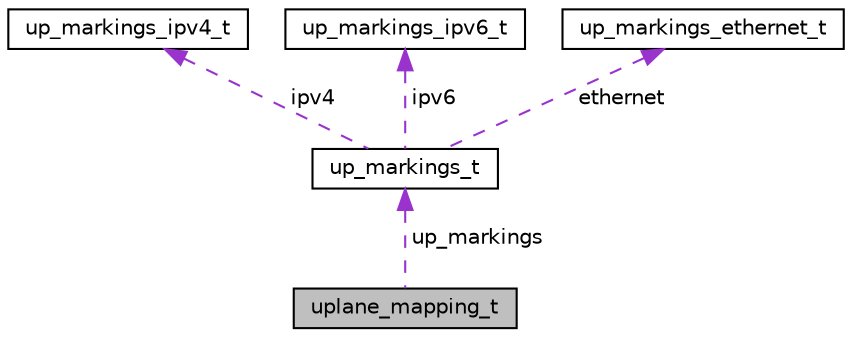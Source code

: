 digraph "uplane_mapping_t"
{
 // LATEX_PDF_SIZE
  bgcolor="transparent";
  edge [fontname="Helvetica",fontsize="10",labelfontname="Helvetica",labelfontsize="10"];
  node [fontname="Helvetica",fontsize="10",shape=record];
  Node1 [label="uplane_mapping_t",height=0.2,width=0.4,color="black", fillcolor="grey75", style="filled", fontcolor="black",tooltip=" "];
  Node2 -> Node1 [dir="back",color="darkorchid3",fontsize="10",style="dashed",label=" up_markings" ,fontname="Helvetica"];
  Node2 [label="up_markings_t",height=0.2,width=0.4,color="black",URL="$EvenstarProcessingElements_8h.html#unionup__markings__t",tooltip=" "];
  Node3 -> Node2 [dir="back",color="darkorchid3",fontsize="10",style="dashed",label=" ipv4" ,fontname="Helvetica"];
  Node3 [label="up_markings_ipv4_t",height=0.2,width=0.4,color="black",URL="$EvenstarProcessingElements_8h.html#structup__markings__ipv4__t",tooltip=" "];
  Node4 -> Node2 [dir="back",color="darkorchid3",fontsize="10",style="dashed",label=" ipv6" ,fontname="Helvetica"];
  Node4 [label="up_markings_ipv6_t",height=0.2,width=0.4,color="black",URL="$EvenstarProcessingElements_8h.html#structup__markings__ipv6__t",tooltip=" "];
  Node5 -> Node2 [dir="back",color="darkorchid3",fontsize="10",style="dashed",label=" ethernet" ,fontname="Helvetica"];
  Node5 [label="up_markings_ethernet_t",height=0.2,width=0.4,color="black",URL="$EvenstarProcessingElements_8h.html#structup__markings__ethernet__t",tooltip=" "];
}

